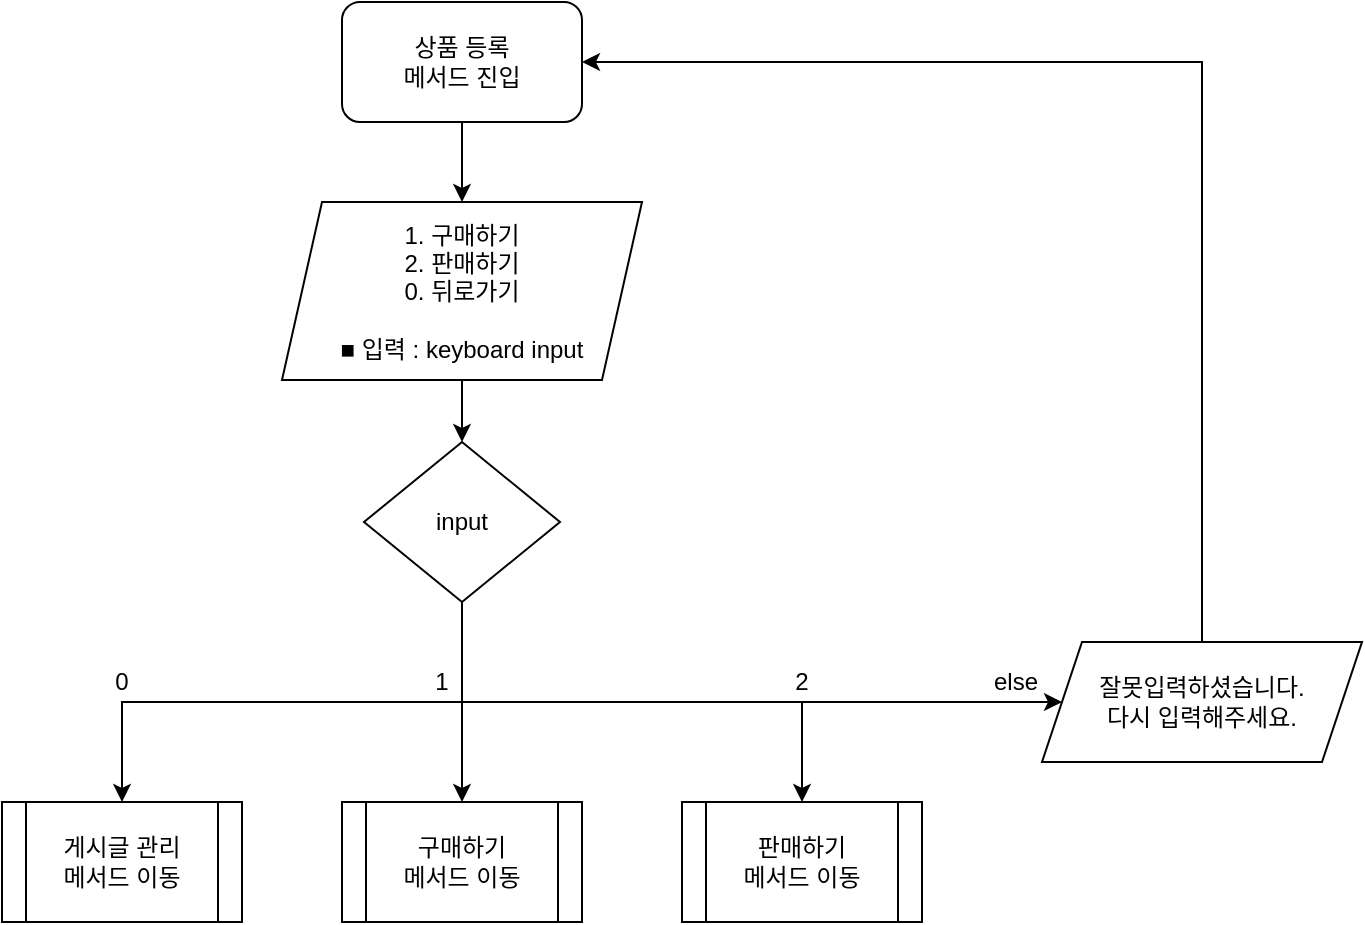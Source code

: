<mxfile version="13.9.8" type="google"><diagram id="C5RBs43oDa-KdzZeNtuy" name="Page-1"><mxGraphModel dx="1662" dy="762" grid="1" gridSize="10" guides="1" tooltips="1" connect="1" arrows="1" fold="1" page="1" pageScale="1" pageWidth="827" pageHeight="1169" math="0" shadow="0"><root><mxCell id="WIyWlLk6GJQsqaUBKTNV-0"/><mxCell id="WIyWlLk6GJQsqaUBKTNV-1" parent="WIyWlLk6GJQsqaUBKTNV-0"/><mxCell id="t2gi7ohh9Ml92qe3GEs_-2" value="" style="edgeStyle=orthogonalEdgeStyle;rounded=0;orthogonalLoop=1;jettySize=auto;html=1;" parent="WIyWlLk6GJQsqaUBKTNV-1" source="t2gi7ohh9Ml92qe3GEs_-0" target="t2gi7ohh9Ml92qe3GEs_-1" edge="1"><mxGeometry relative="1" as="geometry"/></mxCell><mxCell id="t2gi7ohh9Ml92qe3GEs_-0" value="상품 등록&lt;br&gt;메서드 진입" style="rounded=1;whiteSpace=wrap;html=1;" parent="WIyWlLk6GJQsqaUBKTNV-1" vertex="1"><mxGeometry x="230" y="50" width="120" height="60" as="geometry"/></mxCell><mxCell id="I0gEOkPvBGyQNfwI_mJ9-1" value="" style="edgeStyle=orthogonalEdgeStyle;rounded=0;orthogonalLoop=1;jettySize=auto;html=1;" edge="1" parent="WIyWlLk6GJQsqaUBKTNV-1" source="t2gi7ohh9Ml92qe3GEs_-1" target="I0gEOkPvBGyQNfwI_mJ9-0"><mxGeometry relative="1" as="geometry"/></mxCell><mxCell id="t2gi7ohh9Ml92qe3GEs_-1" value="1. 구매하기&lt;br&gt;2. 판매하기&lt;br&gt;0. 뒤로가기&lt;br&gt;&lt;br&gt;■ 입력 : keyboard input" style="shape=parallelogram;perimeter=parallelogramPerimeter;whiteSpace=wrap;html=1;fixedSize=1;rounded=1;arcSize=0;" parent="WIyWlLk6GJQsqaUBKTNV-1" vertex="1"><mxGeometry x="200" y="150" width="180" height="89" as="geometry"/></mxCell><mxCell id="t2gi7ohh9Ml92qe3GEs_-9" value="구매하기&lt;br&gt;메서드 이동" style="shape=process;whiteSpace=wrap;html=1;backgroundOutline=1;rounded=1;arcSize=0;" parent="WIyWlLk6GJQsqaUBKTNV-1" vertex="1"><mxGeometry x="230" y="450" width="120" height="60" as="geometry"/></mxCell><mxCell id="t2gi7ohh9Ml92qe3GEs_-13" value="판매하기&lt;br&gt;메서드 이동" style="shape=process;whiteSpace=wrap;html=1;backgroundOutline=1;rounded=1;arcSize=0;" parent="WIyWlLk6GJQsqaUBKTNV-1" vertex="1"><mxGeometry x="400" y="450" width="120" height="60" as="geometry"/></mxCell><mxCell id="t2gi7ohh9Ml92qe3GEs_-17" value="게시글 관리&lt;br&gt;메서드 이동" style="shape=process;whiteSpace=wrap;html=1;backgroundOutline=1;rounded=1;arcSize=0;" parent="WIyWlLk6GJQsqaUBKTNV-1" vertex="1"><mxGeometry x="60" y="450" width="120" height="60" as="geometry"/></mxCell><mxCell id="I0gEOkPvBGyQNfwI_mJ9-6" style="edgeStyle=orthogonalEdgeStyle;rounded=0;orthogonalLoop=1;jettySize=auto;html=1;exitX=0.5;exitY=0;exitDx=0;exitDy=0;entryX=1;entryY=0.5;entryDx=0;entryDy=0;" edge="1" parent="WIyWlLk6GJQsqaUBKTNV-1" source="t2gi7ohh9Ml92qe3GEs_-21" target="t2gi7ohh9Ml92qe3GEs_-0"><mxGeometry relative="1" as="geometry"/></mxCell><mxCell id="t2gi7ohh9Ml92qe3GEs_-21" value="잘못입력하셨습니다.&lt;br&gt;다시 입력해주세요." style="shape=parallelogram;perimeter=parallelogramPerimeter;whiteSpace=wrap;html=1;fixedSize=1;rounded=1;arcSize=0;" parent="WIyWlLk6GJQsqaUBKTNV-1" vertex="1"><mxGeometry x="580" y="370" width="160" height="60" as="geometry"/></mxCell><mxCell id="I0gEOkPvBGyQNfwI_mJ9-2" style="edgeStyle=orthogonalEdgeStyle;rounded=0;orthogonalLoop=1;jettySize=auto;html=1;exitX=0.5;exitY=1;exitDx=0;exitDy=0;entryX=0.5;entryY=0;entryDx=0;entryDy=0;" edge="1" parent="WIyWlLk6GJQsqaUBKTNV-1" source="I0gEOkPvBGyQNfwI_mJ9-0" target="t2gi7ohh9Ml92qe3GEs_-9"><mxGeometry relative="1" as="geometry"/></mxCell><mxCell id="I0gEOkPvBGyQNfwI_mJ9-3" style="edgeStyle=orthogonalEdgeStyle;rounded=0;orthogonalLoop=1;jettySize=auto;html=1;exitX=0.5;exitY=1;exitDx=0;exitDy=0;entryX=0.5;entryY=0;entryDx=0;entryDy=0;" edge="1" parent="WIyWlLk6GJQsqaUBKTNV-1" source="I0gEOkPvBGyQNfwI_mJ9-0" target="t2gi7ohh9Ml92qe3GEs_-13"><mxGeometry relative="1" as="geometry"/></mxCell><mxCell id="I0gEOkPvBGyQNfwI_mJ9-4" style="edgeStyle=orthogonalEdgeStyle;rounded=0;orthogonalLoop=1;jettySize=auto;html=1;exitX=0.5;exitY=1;exitDx=0;exitDy=0;entryX=0.5;entryY=0;entryDx=0;entryDy=0;" edge="1" parent="WIyWlLk6GJQsqaUBKTNV-1" source="I0gEOkPvBGyQNfwI_mJ9-0" target="t2gi7ohh9Ml92qe3GEs_-17"><mxGeometry relative="1" as="geometry"/></mxCell><mxCell id="I0gEOkPvBGyQNfwI_mJ9-5" style="edgeStyle=orthogonalEdgeStyle;rounded=0;orthogonalLoop=1;jettySize=auto;html=1;exitX=0.5;exitY=1;exitDx=0;exitDy=0;entryX=0;entryY=0.5;entryDx=0;entryDy=0;" edge="1" parent="WIyWlLk6GJQsqaUBKTNV-1" source="I0gEOkPvBGyQNfwI_mJ9-0" target="t2gi7ohh9Ml92qe3GEs_-21"><mxGeometry relative="1" as="geometry"><Array as="points"><mxPoint x="290" y="400"/></Array></mxGeometry></mxCell><mxCell id="I0gEOkPvBGyQNfwI_mJ9-0" value="input" style="rhombus;whiteSpace=wrap;html=1;" vertex="1" parent="WIyWlLk6GJQsqaUBKTNV-1"><mxGeometry x="241" y="270" width="98" height="80" as="geometry"/></mxCell><mxCell id="I0gEOkPvBGyQNfwI_mJ9-7" value="0" style="text;html=1;strokeColor=none;fillColor=none;align=center;verticalAlign=middle;whiteSpace=wrap;rounded=0;" vertex="1" parent="WIyWlLk6GJQsqaUBKTNV-1"><mxGeometry x="100" y="380" width="40" height="20" as="geometry"/></mxCell><mxCell id="I0gEOkPvBGyQNfwI_mJ9-8" value="1" style="text;html=1;strokeColor=none;fillColor=none;align=center;verticalAlign=middle;whiteSpace=wrap;rounded=0;" vertex="1" parent="WIyWlLk6GJQsqaUBKTNV-1"><mxGeometry x="260" y="380" width="40" height="20" as="geometry"/></mxCell><mxCell id="I0gEOkPvBGyQNfwI_mJ9-9" value="2" style="text;html=1;strokeColor=none;fillColor=none;align=center;verticalAlign=middle;whiteSpace=wrap;rounded=0;" vertex="1" parent="WIyWlLk6GJQsqaUBKTNV-1"><mxGeometry x="440" y="380" width="40" height="20" as="geometry"/></mxCell><mxCell id="I0gEOkPvBGyQNfwI_mJ9-10" value="else" style="text;html=1;strokeColor=none;fillColor=none;align=center;verticalAlign=middle;whiteSpace=wrap;rounded=0;" vertex="1" parent="WIyWlLk6GJQsqaUBKTNV-1"><mxGeometry x="547" y="380" width="40" height="20" as="geometry"/></mxCell></root></mxGraphModel></diagram></mxfile>